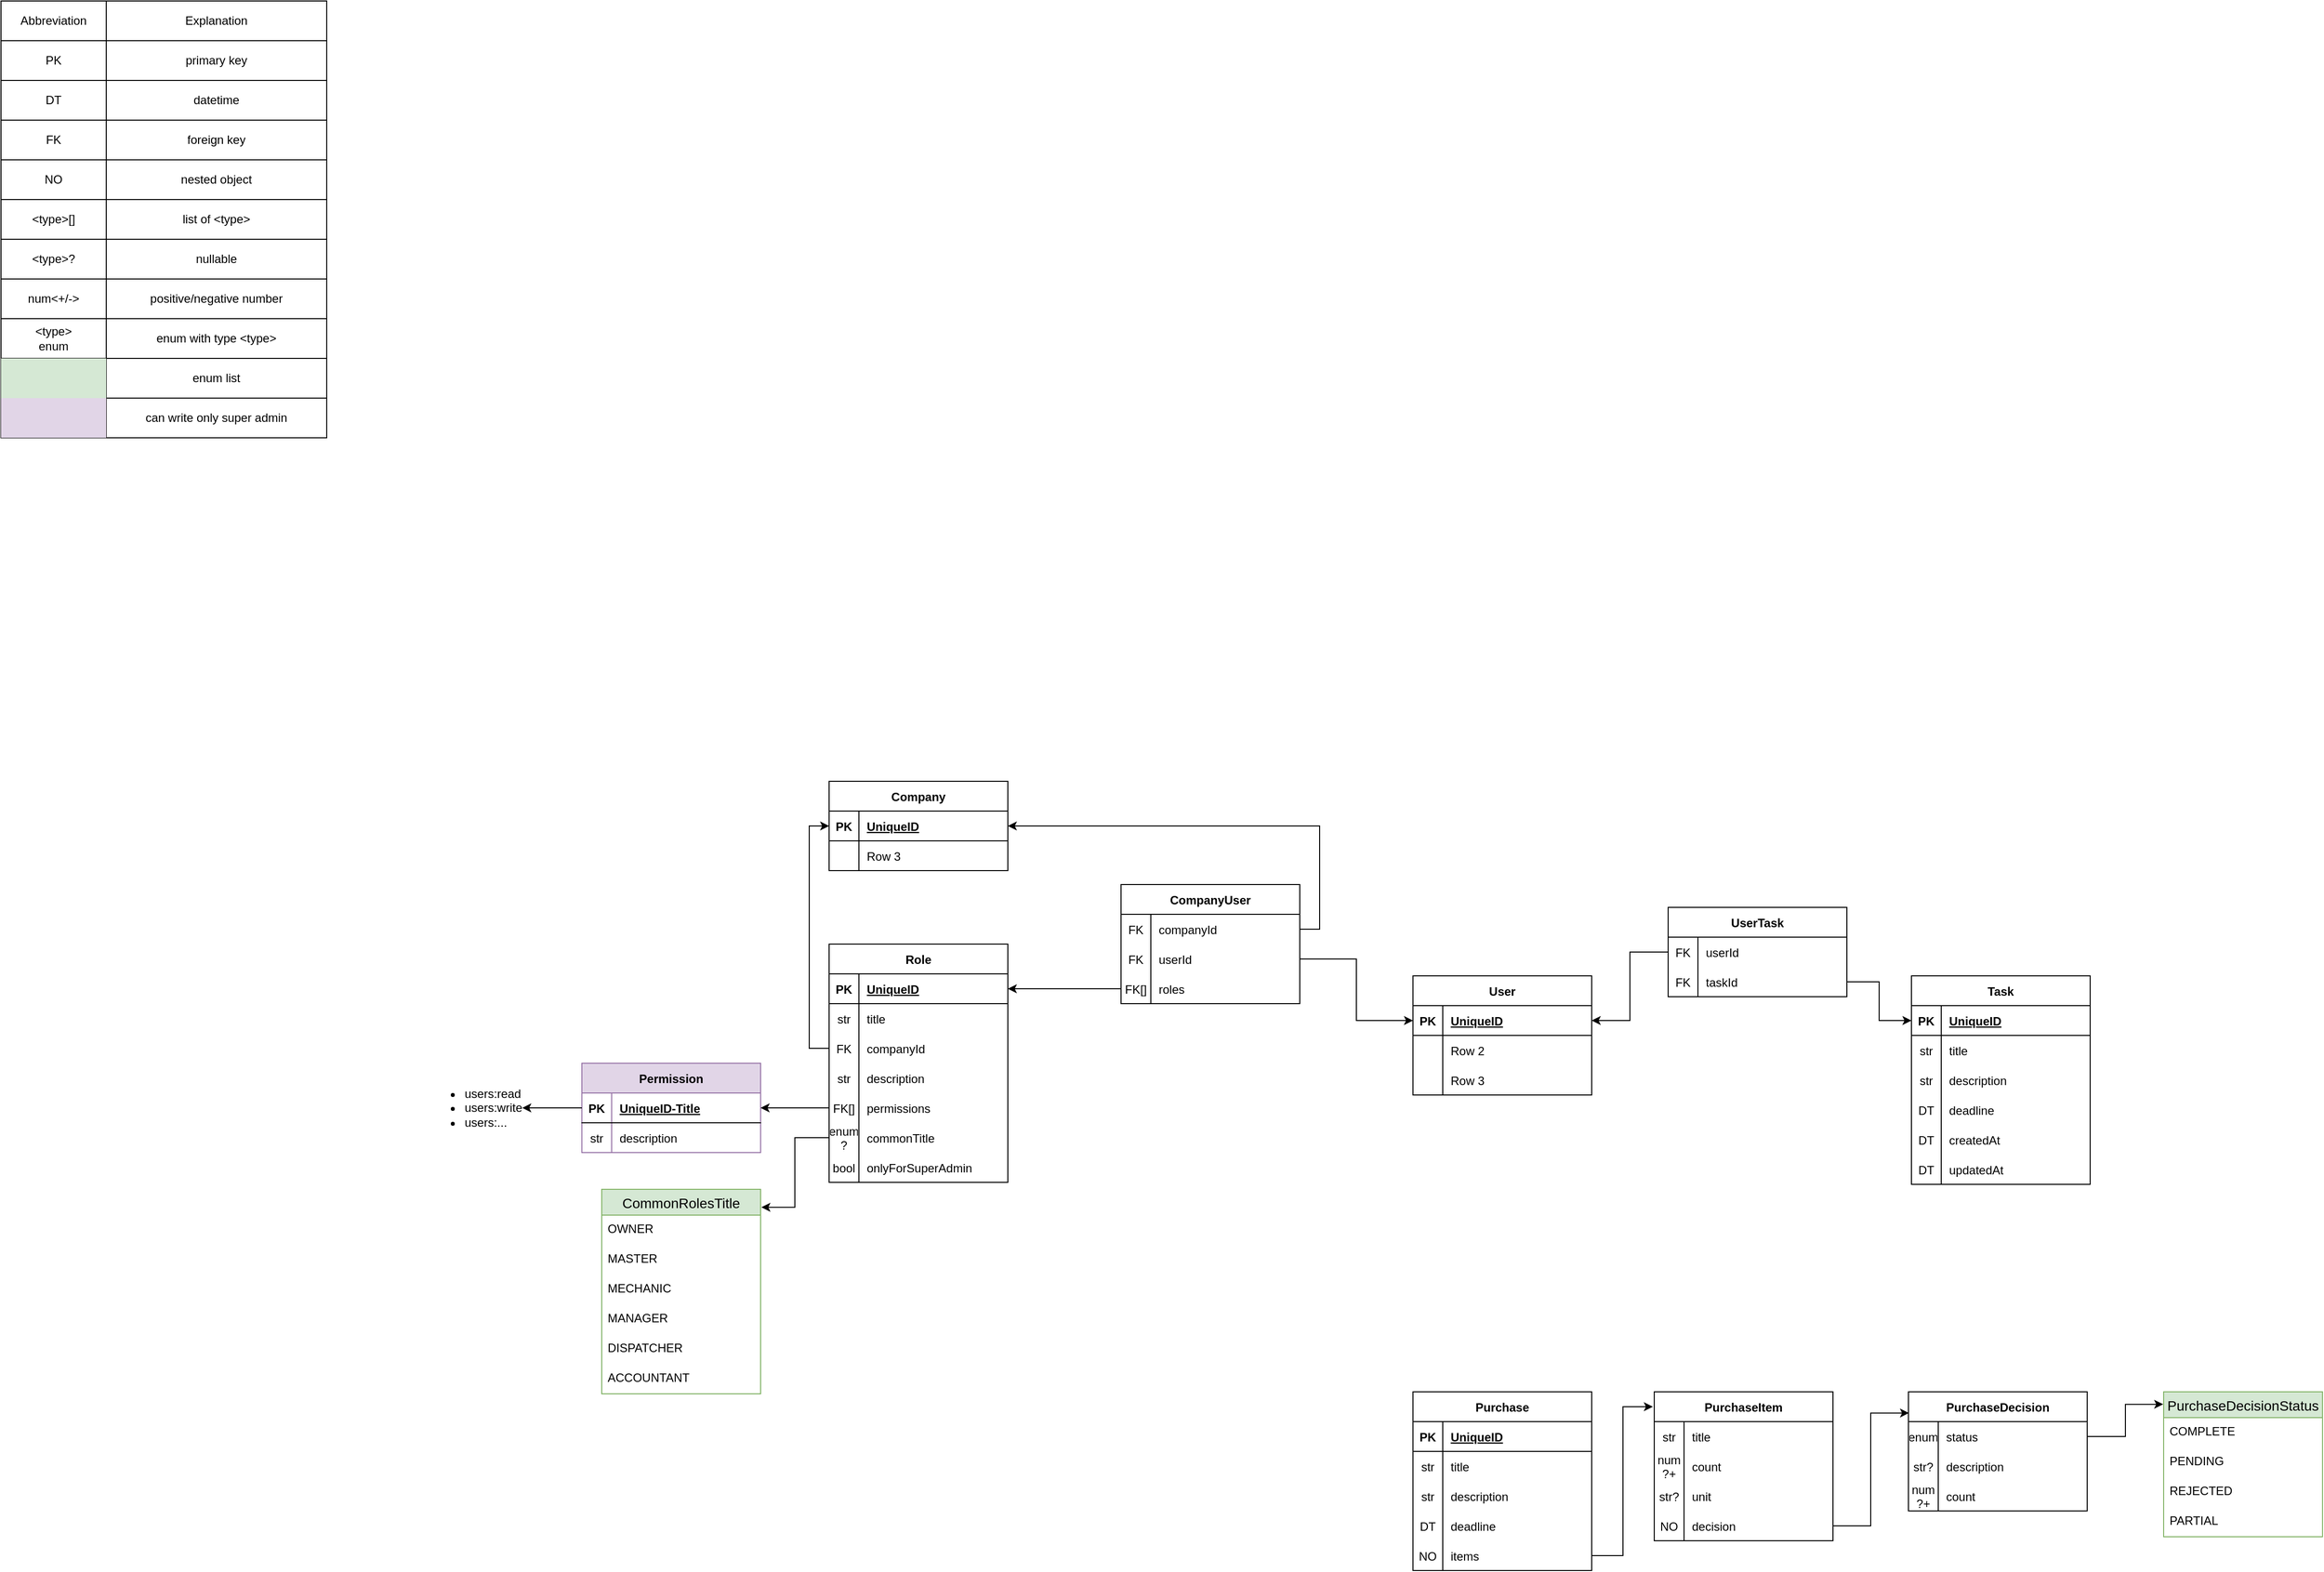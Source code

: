 <mxfile version="20.7.4" type="device"><diagram id="EqzWRhzl04W5Nxo8JZmx" name="Page-1"><mxGraphModel dx="2848" dy="1758" grid="0" gridSize="10" guides="1" tooltips="1" connect="1" arrows="1" fold="1" page="1" pageScale="1" pageWidth="827" pageHeight="1169" math="0" shadow="0"><root><mxCell id="0"/><mxCell id="1" parent="0"/><mxCell id="CEBWaWUKwCKMxq4C34Ef-1" value="Role" style="shape=table;startSize=30;container=1;collapsible=1;childLayout=tableLayout;fixedRows=1;rowLines=0;fontStyle=1;align=center;resizeLast=1;fillColor=none;" parent="1" vertex="1"><mxGeometry x="-528" y="334" width="180" height="240" as="geometry"/></mxCell><mxCell id="CEBWaWUKwCKMxq4C34Ef-2" value="" style="shape=tableRow;horizontal=0;startSize=0;swimlaneHead=0;swimlaneBody=0;fillColor=none;collapsible=0;dropTarget=0;points=[[0,0.5],[1,0.5]];portConstraint=eastwest;top=0;left=0;right=0;bottom=1;" parent="CEBWaWUKwCKMxq4C34Ef-1" vertex="1"><mxGeometry y="30" width="180" height="30" as="geometry"/></mxCell><mxCell id="CEBWaWUKwCKMxq4C34Ef-3" value="PK" style="shape=partialRectangle;connectable=0;fillColor=none;top=0;left=0;bottom=0;right=0;fontStyle=1;overflow=hidden;" parent="CEBWaWUKwCKMxq4C34Ef-2" vertex="1"><mxGeometry width="30" height="30" as="geometry"><mxRectangle width="30" height="30" as="alternateBounds"/></mxGeometry></mxCell><mxCell id="CEBWaWUKwCKMxq4C34Ef-4" value="UniqueID" style="shape=partialRectangle;connectable=0;fillColor=none;top=0;left=0;bottom=0;right=0;align=left;spacingLeft=6;fontStyle=5;overflow=hidden;" parent="CEBWaWUKwCKMxq4C34Ef-2" vertex="1"><mxGeometry x="30" width="150" height="30" as="geometry"><mxRectangle width="150" height="30" as="alternateBounds"/></mxGeometry></mxCell><mxCell id="CEBWaWUKwCKMxq4C34Ef-5" value="" style="shape=tableRow;horizontal=0;startSize=0;swimlaneHead=0;swimlaneBody=0;fillColor=none;collapsible=0;dropTarget=0;points=[[0,0.5],[1,0.5]];portConstraint=eastwest;top=0;left=0;right=0;bottom=0;" parent="CEBWaWUKwCKMxq4C34Ef-1" vertex="1"><mxGeometry y="60" width="180" height="30" as="geometry"/></mxCell><mxCell id="CEBWaWUKwCKMxq4C34Ef-6" value="str" style="shape=partialRectangle;connectable=0;fillColor=none;top=0;left=0;bottom=0;right=0;editable=1;overflow=hidden;" parent="CEBWaWUKwCKMxq4C34Ef-5" vertex="1"><mxGeometry width="30" height="30" as="geometry"><mxRectangle width="30" height="30" as="alternateBounds"/></mxGeometry></mxCell><mxCell id="CEBWaWUKwCKMxq4C34Ef-7" value="title" style="shape=partialRectangle;connectable=0;fillColor=none;top=0;left=0;bottom=0;right=0;align=left;spacingLeft=6;overflow=hidden;" parent="CEBWaWUKwCKMxq4C34Ef-5" vertex="1"><mxGeometry x="30" width="150" height="30" as="geometry"><mxRectangle width="150" height="30" as="alternateBounds"/></mxGeometry></mxCell><mxCell id="14" style="shape=tableRow;horizontal=0;startSize=0;swimlaneHead=0;swimlaneBody=0;fillColor=none;collapsible=0;dropTarget=0;points=[[0,0.5],[1,0.5]];portConstraint=eastwest;top=0;left=0;right=0;bottom=0;" parent="CEBWaWUKwCKMxq4C34Ef-1" vertex="1"><mxGeometry y="90" width="180" height="30" as="geometry"/></mxCell><mxCell id="15" value="FK" style="shape=partialRectangle;connectable=0;fillColor=none;top=0;left=0;bottom=0;right=0;editable=1;overflow=hidden;" parent="14" vertex="1"><mxGeometry width="30" height="30" as="geometry"><mxRectangle width="30" height="30" as="alternateBounds"/></mxGeometry></mxCell><mxCell id="16" value="companyId" style="shape=partialRectangle;connectable=0;fillColor=none;top=0;left=0;bottom=0;right=0;align=left;spacingLeft=6;overflow=hidden;" parent="14" vertex="1"><mxGeometry x="30" width="150" height="30" as="geometry"><mxRectangle width="150" height="30" as="alternateBounds"/></mxGeometry></mxCell><mxCell id="OAINGEWpF4Lm4pN9tbVx-42" style="shape=tableRow;horizontal=0;startSize=0;swimlaneHead=0;swimlaneBody=0;fillColor=none;collapsible=0;dropTarget=0;points=[[0,0.5],[1,0.5]];portConstraint=eastwest;top=0;left=0;right=0;bottom=0;" parent="CEBWaWUKwCKMxq4C34Ef-1" vertex="1"><mxGeometry y="120" width="180" height="30" as="geometry"/></mxCell><mxCell id="OAINGEWpF4Lm4pN9tbVx-43" value="str" style="shape=partialRectangle;connectable=0;fillColor=none;top=0;left=0;bottom=0;right=0;editable=1;overflow=hidden;" parent="OAINGEWpF4Lm4pN9tbVx-42" vertex="1"><mxGeometry width="30" height="30" as="geometry"><mxRectangle width="30" height="30" as="alternateBounds"/></mxGeometry></mxCell><mxCell id="OAINGEWpF4Lm4pN9tbVx-44" value="description" style="shape=partialRectangle;connectable=0;fillColor=none;top=0;left=0;bottom=0;right=0;align=left;spacingLeft=6;overflow=hidden;" parent="OAINGEWpF4Lm4pN9tbVx-42" vertex="1"><mxGeometry x="30" width="150" height="30" as="geometry"><mxRectangle width="150" height="30" as="alternateBounds"/></mxGeometry></mxCell><mxCell id="OAINGEWpF4Lm4pN9tbVx-45" style="shape=tableRow;horizontal=0;startSize=0;swimlaneHead=0;swimlaneBody=0;fillColor=none;collapsible=0;dropTarget=0;points=[[0,0.5],[1,0.5]];portConstraint=eastwest;top=0;left=0;right=0;bottom=0;" parent="CEBWaWUKwCKMxq4C34Ef-1" vertex="1"><mxGeometry y="150" width="180" height="30" as="geometry"/></mxCell><mxCell id="OAINGEWpF4Lm4pN9tbVx-46" value="FK[]" style="shape=partialRectangle;connectable=0;fillColor=none;top=0;left=0;bottom=0;right=0;editable=1;overflow=hidden;" parent="OAINGEWpF4Lm4pN9tbVx-45" vertex="1"><mxGeometry width="30" height="30" as="geometry"><mxRectangle width="30" height="30" as="alternateBounds"/></mxGeometry></mxCell><mxCell id="OAINGEWpF4Lm4pN9tbVx-47" value="permissions" style="shape=partialRectangle;connectable=0;fillColor=none;top=0;left=0;bottom=0;right=0;align=left;spacingLeft=6;overflow=hidden;" parent="OAINGEWpF4Lm4pN9tbVx-45" vertex="1"><mxGeometry x="30" width="150" height="30" as="geometry"><mxRectangle width="150" height="30" as="alternateBounds"/></mxGeometry></mxCell><mxCell id="25" style="shape=tableRow;horizontal=0;startSize=0;swimlaneHead=0;swimlaneBody=0;fillColor=none;collapsible=0;dropTarget=0;points=[[0,0.5],[1,0.5]];portConstraint=eastwest;top=0;left=0;right=0;bottom=0;" parent="CEBWaWUKwCKMxq4C34Ef-1" vertex="1"><mxGeometry y="180" width="180" height="30" as="geometry"/></mxCell><mxCell id="26" value="enum&#10;?" style="shape=partialRectangle;connectable=0;fillColor=none;top=0;left=0;bottom=0;right=0;editable=1;overflow=hidden;" parent="25" vertex="1"><mxGeometry width="30" height="30" as="geometry"><mxRectangle width="30" height="30" as="alternateBounds"/></mxGeometry></mxCell><mxCell id="27" value="commonTitle" style="shape=partialRectangle;connectable=0;fillColor=none;top=0;left=0;bottom=0;right=0;align=left;spacingLeft=6;overflow=hidden;" parent="25" vertex="1"><mxGeometry x="30" width="150" height="30" as="geometry"><mxRectangle width="150" height="30" as="alternateBounds"/></mxGeometry></mxCell><mxCell id="28" style="shape=tableRow;horizontal=0;startSize=0;swimlaneHead=0;swimlaneBody=0;fillColor=none;collapsible=0;dropTarget=0;points=[[0,0.5],[1,0.5]];portConstraint=eastwest;top=0;left=0;right=0;bottom=0;" parent="CEBWaWUKwCKMxq4C34Ef-1" vertex="1"><mxGeometry y="210" width="180" height="30" as="geometry"/></mxCell><mxCell id="29" value="bool" style="shape=partialRectangle;connectable=0;fillColor=none;top=0;left=0;bottom=0;right=0;editable=1;overflow=hidden;" parent="28" vertex="1"><mxGeometry width="30" height="30" as="geometry"><mxRectangle width="30" height="30" as="alternateBounds"/></mxGeometry></mxCell><mxCell id="30" value="onlyForSuperAdmin" style="shape=partialRectangle;connectable=0;fillColor=none;top=0;left=0;bottom=0;right=0;align=left;spacingLeft=6;overflow=hidden;" parent="28" vertex="1"><mxGeometry x="30" width="150" height="30" as="geometry"><mxRectangle width="150" height="30" as="alternateBounds"/></mxGeometry></mxCell><mxCell id="CEBWaWUKwCKMxq4C34Ef-14" value="Task" style="shape=table;startSize=30;container=1;collapsible=1;childLayout=tableLayout;fixedRows=1;rowLines=0;fontStyle=1;align=center;resizeLast=1;fillColor=default;" parent="1" vertex="1"><mxGeometry x="562" y="366" width="180" height="210" as="geometry"><mxRectangle x="320" y="28" width="68" height="30" as="alternateBounds"/></mxGeometry></mxCell><mxCell id="CEBWaWUKwCKMxq4C34Ef-15" value="" style="shape=tableRow;horizontal=0;startSize=0;swimlaneHead=0;swimlaneBody=0;fillColor=none;collapsible=0;dropTarget=0;points=[[0,0.5],[1,0.5]];portConstraint=eastwest;top=0;left=0;right=0;bottom=1;" parent="CEBWaWUKwCKMxq4C34Ef-14" vertex="1"><mxGeometry y="30" width="180" height="30" as="geometry"/></mxCell><mxCell id="CEBWaWUKwCKMxq4C34Ef-16" value="PK" style="shape=partialRectangle;connectable=0;fillColor=none;top=0;left=0;bottom=0;right=0;fontStyle=1;overflow=hidden;" parent="CEBWaWUKwCKMxq4C34Ef-15" vertex="1"><mxGeometry width="30" height="30" as="geometry"><mxRectangle width="30" height="30" as="alternateBounds"/></mxGeometry></mxCell><mxCell id="CEBWaWUKwCKMxq4C34Ef-17" value="UniqueID" style="shape=partialRectangle;connectable=0;fillColor=none;top=0;left=0;bottom=0;right=0;align=left;spacingLeft=6;fontStyle=5;overflow=hidden;" parent="CEBWaWUKwCKMxq4C34Ef-15" vertex="1"><mxGeometry x="30" width="150" height="30" as="geometry"><mxRectangle width="150" height="30" as="alternateBounds"/></mxGeometry></mxCell><mxCell id="CEBWaWUKwCKMxq4C34Ef-18" value="" style="shape=tableRow;horizontal=0;startSize=0;swimlaneHead=0;swimlaneBody=0;fillColor=none;collapsible=0;dropTarget=0;points=[[0,0.5],[1,0.5]];portConstraint=eastwest;top=0;left=0;right=0;bottom=0;" parent="CEBWaWUKwCKMxq4C34Ef-14" vertex="1"><mxGeometry y="60" width="180" height="30" as="geometry"/></mxCell><mxCell id="CEBWaWUKwCKMxq4C34Ef-19" value="str" style="shape=partialRectangle;connectable=0;fillColor=none;top=0;left=0;bottom=0;right=0;editable=1;overflow=hidden;" parent="CEBWaWUKwCKMxq4C34Ef-18" vertex="1"><mxGeometry width="30" height="30" as="geometry"><mxRectangle width="30" height="30" as="alternateBounds"/></mxGeometry></mxCell><mxCell id="CEBWaWUKwCKMxq4C34Ef-20" value="title" style="shape=partialRectangle;connectable=0;fillColor=none;top=0;left=0;bottom=0;right=0;align=left;spacingLeft=6;overflow=hidden;" parent="CEBWaWUKwCKMxq4C34Ef-18" vertex="1"><mxGeometry x="30" width="150" height="30" as="geometry"><mxRectangle width="150" height="30" as="alternateBounds"/></mxGeometry></mxCell><mxCell id="CEBWaWUKwCKMxq4C34Ef-21" value="" style="shape=tableRow;horizontal=0;startSize=0;swimlaneHead=0;swimlaneBody=0;fillColor=none;collapsible=0;dropTarget=0;points=[[0,0.5],[1,0.5]];portConstraint=eastwest;top=0;left=0;right=0;bottom=0;" parent="CEBWaWUKwCKMxq4C34Ef-14" vertex="1"><mxGeometry y="90" width="180" height="30" as="geometry"/></mxCell><mxCell id="CEBWaWUKwCKMxq4C34Ef-22" value="str" style="shape=partialRectangle;connectable=0;fillColor=none;top=0;left=0;bottom=0;right=0;editable=1;overflow=hidden;" parent="CEBWaWUKwCKMxq4C34Ef-21" vertex="1"><mxGeometry width="30" height="30" as="geometry"><mxRectangle width="30" height="30" as="alternateBounds"/></mxGeometry></mxCell><mxCell id="CEBWaWUKwCKMxq4C34Ef-23" value="description" style="shape=partialRectangle;connectable=0;fillColor=none;top=0;left=0;bottom=0;right=0;align=left;spacingLeft=6;overflow=hidden;" parent="CEBWaWUKwCKMxq4C34Ef-21" vertex="1"><mxGeometry x="30" width="150" height="30" as="geometry"><mxRectangle width="150" height="30" as="alternateBounds"/></mxGeometry></mxCell><mxCell id="CEBWaWUKwCKMxq4C34Ef-41" style="shape=tableRow;horizontal=0;startSize=0;swimlaneHead=0;swimlaneBody=0;fillColor=none;collapsible=0;dropTarget=0;points=[[0,0.5],[1,0.5]];portConstraint=eastwest;top=0;left=0;right=0;bottom=0;" parent="CEBWaWUKwCKMxq4C34Ef-14" vertex="1"><mxGeometry y="120" width="180" height="30" as="geometry"/></mxCell><mxCell id="CEBWaWUKwCKMxq4C34Ef-42" value="DT" style="shape=partialRectangle;connectable=0;fillColor=none;top=0;left=0;bottom=0;right=0;editable=1;overflow=hidden;" parent="CEBWaWUKwCKMxq4C34Ef-41" vertex="1"><mxGeometry width="30" height="30" as="geometry"><mxRectangle width="30" height="30" as="alternateBounds"/></mxGeometry></mxCell><mxCell id="CEBWaWUKwCKMxq4C34Ef-43" value="deadline" style="shape=partialRectangle;connectable=0;fillColor=none;top=0;left=0;bottom=0;right=0;align=left;spacingLeft=6;overflow=hidden;" parent="CEBWaWUKwCKMxq4C34Ef-41" vertex="1"><mxGeometry x="30" width="150" height="30" as="geometry"><mxRectangle width="150" height="30" as="alternateBounds"/></mxGeometry></mxCell><mxCell id="CEBWaWUKwCKMxq4C34Ef-24" value="" style="shape=tableRow;horizontal=0;startSize=0;swimlaneHead=0;swimlaneBody=0;fillColor=none;collapsible=0;dropTarget=0;points=[[0,0.5],[1,0.5]];portConstraint=eastwest;top=0;left=0;right=0;bottom=0;" parent="CEBWaWUKwCKMxq4C34Ef-14" vertex="1"><mxGeometry y="150" width="180" height="30" as="geometry"/></mxCell><mxCell id="CEBWaWUKwCKMxq4C34Ef-25" value="DT" style="shape=partialRectangle;connectable=0;fillColor=none;top=0;left=0;bottom=0;right=0;editable=1;overflow=hidden;" parent="CEBWaWUKwCKMxq4C34Ef-24" vertex="1"><mxGeometry width="30" height="30" as="geometry"><mxRectangle width="30" height="30" as="alternateBounds"/></mxGeometry></mxCell><mxCell id="CEBWaWUKwCKMxq4C34Ef-26" value="createdAt" style="shape=partialRectangle;connectable=0;fillColor=none;top=0;left=0;bottom=0;right=0;align=left;spacingLeft=6;overflow=hidden;" parent="CEBWaWUKwCKMxq4C34Ef-24" vertex="1"><mxGeometry x="30" width="150" height="30" as="geometry"><mxRectangle width="150" height="30" as="alternateBounds"/></mxGeometry></mxCell><mxCell id="CEBWaWUKwCKMxq4C34Ef-44" style="shape=tableRow;horizontal=0;startSize=0;swimlaneHead=0;swimlaneBody=0;fillColor=none;collapsible=0;dropTarget=0;points=[[0,0.5],[1,0.5]];portConstraint=eastwest;top=0;left=0;right=0;bottom=0;" parent="CEBWaWUKwCKMxq4C34Ef-14" vertex="1"><mxGeometry y="180" width="180" height="30" as="geometry"/></mxCell><mxCell id="CEBWaWUKwCKMxq4C34Ef-45" value="DT" style="shape=partialRectangle;connectable=0;fillColor=none;top=0;left=0;bottom=0;right=0;editable=1;overflow=hidden;" parent="CEBWaWUKwCKMxq4C34Ef-44" vertex="1"><mxGeometry width="30" height="30" as="geometry"><mxRectangle width="30" height="30" as="alternateBounds"/></mxGeometry></mxCell><mxCell id="CEBWaWUKwCKMxq4C34Ef-46" value="updatedAt" style="shape=partialRectangle;connectable=0;fillColor=none;top=0;left=0;bottom=0;right=0;align=left;spacingLeft=6;overflow=hidden;" parent="CEBWaWUKwCKMxq4C34Ef-44" vertex="1"><mxGeometry x="30" width="150" height="30" as="geometry"><mxRectangle width="150" height="30" as="alternateBounds"/></mxGeometry></mxCell><mxCell id="CEBWaWUKwCKMxq4C34Ef-50" value="User" style="shape=table;startSize=30;container=1;collapsible=1;childLayout=tableLayout;fixedRows=1;rowLines=0;fontStyle=1;align=center;resizeLast=1;fillColor=default;" parent="1" vertex="1"><mxGeometry x="60" y="366" width="180" height="120" as="geometry"/></mxCell><mxCell id="CEBWaWUKwCKMxq4C34Ef-51" value="" style="shape=tableRow;horizontal=0;startSize=0;swimlaneHead=0;swimlaneBody=0;fillColor=none;collapsible=0;dropTarget=0;points=[[0,0.5],[1,0.5]];portConstraint=eastwest;top=0;left=0;right=0;bottom=1;" parent="CEBWaWUKwCKMxq4C34Ef-50" vertex="1"><mxGeometry y="30" width="180" height="30" as="geometry"/></mxCell><mxCell id="CEBWaWUKwCKMxq4C34Ef-52" value="PK" style="shape=partialRectangle;connectable=0;fillColor=none;top=0;left=0;bottom=0;right=0;fontStyle=1;overflow=hidden;" parent="CEBWaWUKwCKMxq4C34Ef-51" vertex="1"><mxGeometry width="30" height="30" as="geometry"><mxRectangle width="30" height="30" as="alternateBounds"/></mxGeometry></mxCell><mxCell id="CEBWaWUKwCKMxq4C34Ef-53" value="UniqueID" style="shape=partialRectangle;connectable=0;fillColor=none;top=0;left=0;bottom=0;right=0;align=left;spacingLeft=6;fontStyle=5;overflow=hidden;" parent="CEBWaWUKwCKMxq4C34Ef-51" vertex="1"><mxGeometry x="30" width="150" height="30" as="geometry"><mxRectangle width="150" height="30" as="alternateBounds"/></mxGeometry></mxCell><mxCell id="CEBWaWUKwCKMxq4C34Ef-57" value="" style="shape=tableRow;horizontal=0;startSize=0;swimlaneHead=0;swimlaneBody=0;fillColor=none;collapsible=0;dropTarget=0;points=[[0,0.5],[1,0.5]];portConstraint=eastwest;top=0;left=0;right=0;bottom=0;" parent="CEBWaWUKwCKMxq4C34Ef-50" vertex="1"><mxGeometry y="60" width="180" height="30" as="geometry"/></mxCell><mxCell id="CEBWaWUKwCKMxq4C34Ef-58" value="" style="shape=partialRectangle;connectable=0;fillColor=none;top=0;left=0;bottom=0;right=0;editable=1;overflow=hidden;" parent="CEBWaWUKwCKMxq4C34Ef-57" vertex="1"><mxGeometry width="30" height="30" as="geometry"><mxRectangle width="30" height="30" as="alternateBounds"/></mxGeometry></mxCell><mxCell id="CEBWaWUKwCKMxq4C34Ef-59" value="Row 2" style="shape=partialRectangle;connectable=0;fillColor=none;top=0;left=0;bottom=0;right=0;align=left;spacingLeft=6;overflow=hidden;" parent="CEBWaWUKwCKMxq4C34Ef-57" vertex="1"><mxGeometry x="30" width="150" height="30" as="geometry"><mxRectangle width="150" height="30" as="alternateBounds"/></mxGeometry></mxCell><mxCell id="CEBWaWUKwCKMxq4C34Ef-60" value="" style="shape=tableRow;horizontal=0;startSize=0;swimlaneHead=0;swimlaneBody=0;fillColor=none;collapsible=0;dropTarget=0;points=[[0,0.5],[1,0.5]];portConstraint=eastwest;top=0;left=0;right=0;bottom=0;" parent="CEBWaWUKwCKMxq4C34Ef-50" vertex="1"><mxGeometry y="90" width="180" height="30" as="geometry"/></mxCell><mxCell id="CEBWaWUKwCKMxq4C34Ef-61" value="" style="shape=partialRectangle;connectable=0;fillColor=none;top=0;left=0;bottom=0;right=0;editable=1;overflow=hidden;" parent="CEBWaWUKwCKMxq4C34Ef-60" vertex="1"><mxGeometry width="30" height="30" as="geometry"><mxRectangle width="30" height="30" as="alternateBounds"/></mxGeometry></mxCell><mxCell id="CEBWaWUKwCKMxq4C34Ef-62" value="Row 3" style="shape=partialRectangle;connectable=0;fillColor=none;top=0;left=0;bottom=0;right=0;align=left;spacingLeft=6;overflow=hidden;" parent="CEBWaWUKwCKMxq4C34Ef-60" vertex="1"><mxGeometry x="30" width="150" height="30" as="geometry"><mxRectangle width="150" height="30" as="alternateBounds"/></mxGeometry></mxCell><mxCell id="CEBWaWUKwCKMxq4C34Ef-65" value="Purchase" style="shape=table;startSize=30;container=1;collapsible=1;childLayout=tableLayout;fixedRows=1;rowLines=0;fontStyle=1;align=center;resizeLast=1;fillColor=default;" parent="1" vertex="1"><mxGeometry x="60" y="785" width="180" height="180" as="geometry"/></mxCell><mxCell id="CEBWaWUKwCKMxq4C34Ef-66" value="" style="shape=tableRow;horizontal=0;startSize=0;swimlaneHead=0;swimlaneBody=0;fillColor=none;collapsible=0;dropTarget=0;points=[[0,0.5],[1,0.5]];portConstraint=eastwest;top=0;left=0;right=0;bottom=1;" parent="CEBWaWUKwCKMxq4C34Ef-65" vertex="1"><mxGeometry y="30" width="180" height="30" as="geometry"/></mxCell><mxCell id="CEBWaWUKwCKMxq4C34Ef-67" value="PK" style="shape=partialRectangle;connectable=0;fillColor=none;top=0;left=0;bottom=0;right=0;fontStyle=1;overflow=hidden;" parent="CEBWaWUKwCKMxq4C34Ef-66" vertex="1"><mxGeometry width="30" height="30" as="geometry"><mxRectangle width="30" height="30" as="alternateBounds"/></mxGeometry></mxCell><mxCell id="CEBWaWUKwCKMxq4C34Ef-68" value="UniqueID" style="shape=partialRectangle;connectable=0;fillColor=none;top=0;left=0;bottom=0;right=0;align=left;spacingLeft=6;fontStyle=5;overflow=hidden;" parent="CEBWaWUKwCKMxq4C34Ef-66" vertex="1"><mxGeometry x="30" width="150" height="30" as="geometry"><mxRectangle width="150" height="30" as="alternateBounds"/></mxGeometry></mxCell><mxCell id="CEBWaWUKwCKMxq4C34Ef-69" value="" style="shape=tableRow;horizontal=0;startSize=0;swimlaneHead=0;swimlaneBody=0;fillColor=none;collapsible=0;dropTarget=0;points=[[0,0.5],[1,0.5]];portConstraint=eastwest;top=0;left=0;right=0;bottom=0;" parent="CEBWaWUKwCKMxq4C34Ef-65" vertex="1"><mxGeometry y="60" width="180" height="30" as="geometry"/></mxCell><mxCell id="CEBWaWUKwCKMxq4C34Ef-70" value="str" style="shape=partialRectangle;connectable=0;fillColor=none;top=0;left=0;bottom=0;right=0;editable=1;overflow=hidden;" parent="CEBWaWUKwCKMxq4C34Ef-69" vertex="1"><mxGeometry width="30" height="30" as="geometry"><mxRectangle width="30" height="30" as="alternateBounds"/></mxGeometry></mxCell><mxCell id="CEBWaWUKwCKMxq4C34Ef-71" value="title" style="shape=partialRectangle;connectable=0;fillColor=none;top=0;left=0;bottom=0;right=0;align=left;spacingLeft=6;overflow=hidden;" parent="CEBWaWUKwCKMxq4C34Ef-69" vertex="1"><mxGeometry x="30" width="150" height="30" as="geometry"><mxRectangle width="150" height="30" as="alternateBounds"/></mxGeometry></mxCell><mxCell id="CEBWaWUKwCKMxq4C34Ef-72" value="" style="shape=tableRow;horizontal=0;startSize=0;swimlaneHead=0;swimlaneBody=0;fillColor=none;collapsible=0;dropTarget=0;points=[[0,0.5],[1,0.5]];portConstraint=eastwest;top=0;left=0;right=0;bottom=0;" parent="CEBWaWUKwCKMxq4C34Ef-65" vertex="1"><mxGeometry y="90" width="180" height="30" as="geometry"/></mxCell><mxCell id="CEBWaWUKwCKMxq4C34Ef-73" value="str" style="shape=partialRectangle;connectable=0;fillColor=none;top=0;left=0;bottom=0;right=0;editable=1;overflow=hidden;" parent="CEBWaWUKwCKMxq4C34Ef-72" vertex="1"><mxGeometry width="30" height="30" as="geometry"><mxRectangle width="30" height="30" as="alternateBounds"/></mxGeometry></mxCell><mxCell id="CEBWaWUKwCKMxq4C34Ef-74" value="description" style="shape=partialRectangle;connectable=0;fillColor=none;top=0;left=0;bottom=0;right=0;align=left;spacingLeft=6;overflow=hidden;" parent="CEBWaWUKwCKMxq4C34Ef-72" vertex="1"><mxGeometry x="30" width="150" height="30" as="geometry"><mxRectangle width="150" height="30" as="alternateBounds"/></mxGeometry></mxCell><mxCell id="CEBWaWUKwCKMxq4C34Ef-122" style="shape=tableRow;horizontal=0;startSize=0;swimlaneHead=0;swimlaneBody=0;fillColor=none;collapsible=0;dropTarget=0;points=[[0,0.5],[1,0.5]];portConstraint=eastwest;top=0;left=0;right=0;bottom=0;" parent="CEBWaWUKwCKMxq4C34Ef-65" vertex="1"><mxGeometry y="120" width="180" height="30" as="geometry"/></mxCell><mxCell id="CEBWaWUKwCKMxq4C34Ef-123" value="DT" style="shape=partialRectangle;connectable=0;fillColor=none;top=0;left=0;bottom=0;right=0;editable=1;overflow=hidden;" parent="CEBWaWUKwCKMxq4C34Ef-122" vertex="1"><mxGeometry width="30" height="30" as="geometry"><mxRectangle width="30" height="30" as="alternateBounds"/></mxGeometry></mxCell><mxCell id="CEBWaWUKwCKMxq4C34Ef-124" value="deadline" style="shape=partialRectangle;connectable=0;fillColor=none;top=0;left=0;bottom=0;right=0;align=left;spacingLeft=6;overflow=hidden;" parent="CEBWaWUKwCKMxq4C34Ef-122" vertex="1"><mxGeometry x="30" width="150" height="30" as="geometry"><mxRectangle width="150" height="30" as="alternateBounds"/></mxGeometry></mxCell><mxCell id="CEBWaWUKwCKMxq4C34Ef-75" value="" style="shape=tableRow;horizontal=0;startSize=0;swimlaneHead=0;swimlaneBody=0;fillColor=none;collapsible=0;dropTarget=0;points=[[0,0.5],[1,0.5]];portConstraint=eastwest;top=0;left=0;right=0;bottom=0;" parent="CEBWaWUKwCKMxq4C34Ef-65" vertex="1"><mxGeometry y="150" width="180" height="30" as="geometry"/></mxCell><mxCell id="CEBWaWUKwCKMxq4C34Ef-76" value="NO" style="shape=partialRectangle;connectable=0;fillColor=none;top=0;left=0;bottom=0;right=0;editable=1;overflow=hidden;" parent="CEBWaWUKwCKMxq4C34Ef-75" vertex="1"><mxGeometry width="30" height="30" as="geometry"><mxRectangle width="30" height="30" as="alternateBounds"/></mxGeometry></mxCell><mxCell id="CEBWaWUKwCKMxq4C34Ef-77" value="items" style="shape=partialRectangle;connectable=0;fillColor=none;top=0;left=0;bottom=0;right=0;align=left;spacingLeft=6;overflow=hidden;" parent="CEBWaWUKwCKMxq4C34Ef-75" vertex="1"><mxGeometry x="30" width="150" height="30" as="geometry"><mxRectangle width="150" height="30" as="alternateBounds"/></mxGeometry></mxCell><mxCell id="CEBWaWUKwCKMxq4C34Ef-78" value="PurchaseItem" style="shape=table;startSize=30;container=1;collapsible=1;childLayout=tableLayout;fixedRows=1;rowLines=0;fontStyle=1;align=center;resizeLast=1;fillColor=default;" parent="1" vertex="1"><mxGeometry x="303" y="785" width="180" height="150" as="geometry"/></mxCell><mxCell id="CEBWaWUKwCKMxq4C34Ef-82" value="" style="shape=tableRow;horizontal=0;startSize=0;swimlaneHead=0;swimlaneBody=0;fillColor=none;collapsible=0;dropTarget=0;points=[[0,0.5],[1,0.5]];portConstraint=eastwest;top=0;left=0;right=0;bottom=0;" parent="CEBWaWUKwCKMxq4C34Ef-78" vertex="1"><mxGeometry y="30" width="180" height="30" as="geometry"/></mxCell><mxCell id="CEBWaWUKwCKMxq4C34Ef-83" value="str" style="shape=partialRectangle;connectable=0;fillColor=none;top=0;left=0;bottom=0;right=0;editable=1;overflow=hidden;" parent="CEBWaWUKwCKMxq4C34Ef-82" vertex="1"><mxGeometry width="30" height="30" as="geometry"><mxRectangle width="30" height="30" as="alternateBounds"/></mxGeometry></mxCell><mxCell id="CEBWaWUKwCKMxq4C34Ef-84" value="title" style="shape=partialRectangle;connectable=0;fillColor=none;top=0;left=0;bottom=0;right=0;align=left;spacingLeft=6;overflow=hidden;" parent="CEBWaWUKwCKMxq4C34Ef-82" vertex="1"><mxGeometry x="30" width="150" height="30" as="geometry"><mxRectangle width="150" height="30" as="alternateBounds"/></mxGeometry></mxCell><mxCell id="CEBWaWUKwCKMxq4C34Ef-85" value="" style="shape=tableRow;horizontal=0;startSize=0;swimlaneHead=0;swimlaneBody=0;fillColor=none;collapsible=0;dropTarget=0;points=[[0,0.5],[1,0.5]];portConstraint=eastwest;top=0;left=0;right=0;bottom=0;" parent="CEBWaWUKwCKMxq4C34Ef-78" vertex="1"><mxGeometry y="60" width="180" height="30" as="geometry"/></mxCell><mxCell id="CEBWaWUKwCKMxq4C34Ef-86" value="num&#10;?+" style="shape=partialRectangle;connectable=0;fillColor=none;top=0;left=0;bottom=0;right=0;editable=1;overflow=hidden;" parent="CEBWaWUKwCKMxq4C34Ef-85" vertex="1"><mxGeometry width="30" height="30" as="geometry"><mxRectangle width="30" height="30" as="alternateBounds"/></mxGeometry></mxCell><mxCell id="CEBWaWUKwCKMxq4C34Ef-87" value="count" style="shape=partialRectangle;connectable=0;fillColor=none;top=0;left=0;bottom=0;right=0;align=left;spacingLeft=6;overflow=hidden;" parent="CEBWaWUKwCKMxq4C34Ef-85" vertex="1"><mxGeometry x="30" width="150" height="30" as="geometry"><mxRectangle width="150" height="30" as="alternateBounds"/></mxGeometry></mxCell><mxCell id="CEBWaWUKwCKMxq4C34Ef-157" style="shape=tableRow;horizontal=0;startSize=0;swimlaneHead=0;swimlaneBody=0;fillColor=none;collapsible=0;dropTarget=0;points=[[0,0.5],[1,0.5]];portConstraint=eastwest;top=0;left=0;right=0;bottom=0;" parent="CEBWaWUKwCKMxq4C34Ef-78" vertex="1"><mxGeometry y="90" width="180" height="30" as="geometry"/></mxCell><mxCell id="CEBWaWUKwCKMxq4C34Ef-158" value="str?" style="shape=partialRectangle;connectable=0;fillColor=none;top=0;left=0;bottom=0;right=0;editable=1;overflow=hidden;" parent="CEBWaWUKwCKMxq4C34Ef-157" vertex="1"><mxGeometry width="30" height="30" as="geometry"><mxRectangle width="30" height="30" as="alternateBounds"/></mxGeometry></mxCell><mxCell id="CEBWaWUKwCKMxq4C34Ef-159" value="unit" style="shape=partialRectangle;connectable=0;fillColor=none;top=0;left=0;bottom=0;right=0;align=left;spacingLeft=6;overflow=hidden;" parent="CEBWaWUKwCKMxq4C34Ef-157" vertex="1"><mxGeometry x="30" width="150" height="30" as="geometry"><mxRectangle width="150" height="30" as="alternateBounds"/></mxGeometry></mxCell><mxCell id="CEBWaWUKwCKMxq4C34Ef-92" style="shape=tableRow;horizontal=0;startSize=0;swimlaneHead=0;swimlaneBody=0;fillColor=none;collapsible=0;dropTarget=0;points=[[0,0.5],[1,0.5]];portConstraint=eastwest;top=0;left=0;right=0;bottom=0;" parent="CEBWaWUKwCKMxq4C34Ef-78" vertex="1"><mxGeometry y="120" width="180" height="30" as="geometry"/></mxCell><mxCell id="CEBWaWUKwCKMxq4C34Ef-93" value="NO" style="shape=partialRectangle;connectable=0;fillColor=none;top=0;left=0;bottom=0;right=0;editable=1;overflow=hidden;" parent="CEBWaWUKwCKMxq4C34Ef-92" vertex="1"><mxGeometry width="30" height="30" as="geometry"><mxRectangle width="30" height="30" as="alternateBounds"/></mxGeometry></mxCell><mxCell id="CEBWaWUKwCKMxq4C34Ef-94" value="decision" style="shape=partialRectangle;connectable=0;fillColor=none;top=0;left=0;bottom=0;right=0;align=left;spacingLeft=6;overflow=hidden;" parent="CEBWaWUKwCKMxq4C34Ef-92" vertex="1"><mxGeometry x="30" width="150" height="30" as="geometry"><mxRectangle width="150" height="30" as="alternateBounds"/></mxGeometry></mxCell><mxCell id="CEBWaWUKwCKMxq4C34Ef-96" style="edgeStyle=orthogonalEdgeStyle;rounded=0;orthogonalLoop=1;jettySize=auto;html=1;exitX=1;exitY=0.5;exitDx=0;exitDy=0;entryX=-0.008;entryY=0.1;entryDx=0;entryDy=0;entryPerimeter=0;" parent="1" source="CEBWaWUKwCKMxq4C34Ef-75" target="CEBWaWUKwCKMxq4C34Ef-78" edge="1"><mxGeometry relative="1" as="geometry"/></mxCell><mxCell id="CEBWaWUKwCKMxq4C34Ef-97" value="" style="shape=table;html=1;whiteSpace=wrap;startSize=0;container=1;collapsible=0;childLayout=tableLayout;fillColor=default;" parent="1" vertex="1"><mxGeometry x="-1362" y="-616" width="328.031" height="440" as="geometry"/></mxCell><mxCell id="CEBWaWUKwCKMxq4C34Ef-98" value="" style="shape=tableRow;horizontal=0;startSize=0;swimlaneHead=0;swimlaneBody=0;top=0;left=0;bottom=0;right=0;collapsible=0;dropTarget=0;fillColor=none;points=[[0,0.5],[1,0.5]];portConstraint=eastwest;" parent="CEBWaWUKwCKMxq4C34Ef-97" vertex="1"><mxGeometry width="328.031" height="40" as="geometry"/></mxCell><mxCell id="CEBWaWUKwCKMxq4C34Ef-99" value="Abbreviation" style="shape=partialRectangle;html=1;whiteSpace=wrap;connectable=0;fillColor=none;top=0;left=0;bottom=0;right=0;overflow=hidden;" parent="CEBWaWUKwCKMxq4C34Ef-98" vertex="1"><mxGeometry width="106" height="40" as="geometry"><mxRectangle width="106" height="40" as="alternateBounds"/></mxGeometry></mxCell><mxCell id="CEBWaWUKwCKMxq4C34Ef-100" value="Explanation" style="shape=partialRectangle;html=1;whiteSpace=wrap;connectable=0;fillColor=none;top=0;left=0;bottom=0;right=0;overflow=hidden;" parent="CEBWaWUKwCKMxq4C34Ef-98" vertex="1"><mxGeometry x="106" width="222" height="40" as="geometry"><mxRectangle width="222" height="40" as="alternateBounds"/></mxGeometry></mxCell><mxCell id="CEBWaWUKwCKMxq4C34Ef-102" value="" style="shape=tableRow;horizontal=0;startSize=0;swimlaneHead=0;swimlaneBody=0;top=0;left=0;bottom=0;right=0;collapsible=0;dropTarget=0;fillColor=none;points=[[0,0.5],[1,0.5]];portConstraint=eastwest;" parent="CEBWaWUKwCKMxq4C34Ef-97" vertex="1"><mxGeometry y="40" width="328.031" height="40" as="geometry"/></mxCell><mxCell id="CEBWaWUKwCKMxq4C34Ef-103" value="PK" style="shape=partialRectangle;html=1;whiteSpace=wrap;connectable=0;fillColor=none;top=0;left=0;bottom=0;right=0;overflow=hidden;" parent="CEBWaWUKwCKMxq4C34Ef-102" vertex="1"><mxGeometry width="106" height="40" as="geometry"><mxRectangle width="106" height="40" as="alternateBounds"/></mxGeometry></mxCell><mxCell id="CEBWaWUKwCKMxq4C34Ef-104" value="primary key" style="shape=partialRectangle;html=1;whiteSpace=wrap;connectable=0;fillColor=none;top=0;left=0;bottom=0;right=0;overflow=hidden;" parent="CEBWaWUKwCKMxq4C34Ef-102" vertex="1"><mxGeometry x="106" width="222" height="40" as="geometry"><mxRectangle width="222" height="40" as="alternateBounds"/></mxGeometry></mxCell><mxCell id="CEBWaWUKwCKMxq4C34Ef-106" value="" style="shape=tableRow;horizontal=0;startSize=0;swimlaneHead=0;swimlaneBody=0;top=0;left=0;bottom=0;right=0;collapsible=0;dropTarget=0;fillColor=none;points=[[0,0.5],[1,0.5]];portConstraint=eastwest;" parent="CEBWaWUKwCKMxq4C34Ef-97" vertex="1"><mxGeometry y="80" width="328.031" height="40" as="geometry"/></mxCell><mxCell id="CEBWaWUKwCKMxq4C34Ef-107" value="DT" style="shape=partialRectangle;html=1;whiteSpace=wrap;connectable=0;fillColor=none;top=0;left=0;bottom=0;right=0;overflow=hidden;" parent="CEBWaWUKwCKMxq4C34Ef-106" vertex="1"><mxGeometry width="106" height="40" as="geometry"><mxRectangle width="106" height="40" as="alternateBounds"/></mxGeometry></mxCell><mxCell id="CEBWaWUKwCKMxq4C34Ef-108" value="datetime" style="shape=partialRectangle;html=1;whiteSpace=wrap;connectable=0;fillColor=none;top=0;left=0;bottom=0;right=0;overflow=hidden;" parent="CEBWaWUKwCKMxq4C34Ef-106" vertex="1"><mxGeometry x="106" width="222" height="40" as="geometry"><mxRectangle width="222" height="40" as="alternateBounds"/></mxGeometry></mxCell><mxCell id="CEBWaWUKwCKMxq4C34Ef-110" style="shape=tableRow;horizontal=0;startSize=0;swimlaneHead=0;swimlaneBody=0;top=0;left=0;bottom=0;right=0;collapsible=0;dropTarget=0;fillColor=none;points=[[0,0.5],[1,0.5]];portConstraint=eastwest;" parent="CEBWaWUKwCKMxq4C34Ef-97" vertex="1"><mxGeometry y="120" width="328.031" height="40" as="geometry"/></mxCell><mxCell id="CEBWaWUKwCKMxq4C34Ef-111" value="FK" style="shape=partialRectangle;html=1;whiteSpace=wrap;connectable=0;fillColor=none;top=0;left=0;bottom=0;right=0;overflow=hidden;" parent="CEBWaWUKwCKMxq4C34Ef-110" vertex="1"><mxGeometry width="106" height="40" as="geometry"><mxRectangle width="106" height="40" as="alternateBounds"/></mxGeometry></mxCell><mxCell id="CEBWaWUKwCKMxq4C34Ef-112" value="foreign key" style="shape=partialRectangle;html=1;whiteSpace=wrap;connectable=0;fillColor=none;top=0;left=0;bottom=0;right=0;overflow=hidden;" parent="CEBWaWUKwCKMxq4C34Ef-110" vertex="1"><mxGeometry x="106" width="222" height="40" as="geometry"><mxRectangle width="222" height="40" as="alternateBounds"/></mxGeometry></mxCell><mxCell id="CEBWaWUKwCKMxq4C34Ef-113" style="shape=tableRow;horizontal=0;startSize=0;swimlaneHead=0;swimlaneBody=0;top=0;left=0;bottom=0;right=0;collapsible=0;dropTarget=0;fillColor=none;points=[[0,0.5],[1,0.5]];portConstraint=eastwest;" parent="CEBWaWUKwCKMxq4C34Ef-97" vertex="1"><mxGeometry y="160" width="328.031" height="40" as="geometry"/></mxCell><mxCell id="CEBWaWUKwCKMxq4C34Ef-114" value="NO" style="shape=partialRectangle;html=1;whiteSpace=wrap;connectable=0;fillColor=none;top=0;left=0;bottom=0;right=0;overflow=hidden;" parent="CEBWaWUKwCKMxq4C34Ef-113" vertex="1"><mxGeometry width="106" height="40" as="geometry"><mxRectangle width="106" height="40" as="alternateBounds"/></mxGeometry></mxCell><mxCell id="CEBWaWUKwCKMxq4C34Ef-115" value="nested object" style="shape=partialRectangle;html=1;whiteSpace=wrap;connectable=0;fillColor=none;top=0;left=0;bottom=0;right=0;overflow=hidden;" parent="CEBWaWUKwCKMxq4C34Ef-113" vertex="1"><mxGeometry x="106" width="222" height="40" as="geometry"><mxRectangle width="222" height="40" as="alternateBounds"/></mxGeometry></mxCell><mxCell id="CEBWaWUKwCKMxq4C34Ef-116" style="shape=tableRow;horizontal=0;startSize=0;swimlaneHead=0;swimlaneBody=0;top=0;left=0;bottom=0;right=0;collapsible=0;dropTarget=0;fillColor=none;points=[[0,0.5],[1,0.5]];portConstraint=eastwest;" parent="CEBWaWUKwCKMxq4C34Ef-97" vertex="1"><mxGeometry y="200" width="328.031" height="40" as="geometry"/></mxCell><mxCell id="CEBWaWUKwCKMxq4C34Ef-117" value="&amp;lt;type&amp;gt;[]" style="shape=partialRectangle;html=1;whiteSpace=wrap;connectable=0;fillColor=none;top=0;left=0;bottom=0;right=0;overflow=hidden;" parent="CEBWaWUKwCKMxq4C34Ef-116" vertex="1"><mxGeometry width="106" height="40" as="geometry"><mxRectangle width="106" height="40" as="alternateBounds"/></mxGeometry></mxCell><mxCell id="CEBWaWUKwCKMxq4C34Ef-118" value="list of &amp;lt;type&amp;gt;" style="shape=partialRectangle;html=1;whiteSpace=wrap;connectable=0;fillColor=none;top=0;left=0;bottom=0;right=0;overflow=hidden;" parent="CEBWaWUKwCKMxq4C34Ef-116" vertex="1"><mxGeometry x="106" width="222" height="40" as="geometry"><mxRectangle width="222" height="40" as="alternateBounds"/></mxGeometry></mxCell><mxCell id="CEBWaWUKwCKMxq4C34Ef-151" style="shape=tableRow;horizontal=0;startSize=0;swimlaneHead=0;swimlaneBody=0;top=0;left=0;bottom=0;right=0;collapsible=0;dropTarget=0;fillColor=none;points=[[0,0.5],[1,0.5]];portConstraint=eastwest;" parent="CEBWaWUKwCKMxq4C34Ef-97" vertex="1"><mxGeometry y="240" width="328.031" height="40" as="geometry"/></mxCell><mxCell id="CEBWaWUKwCKMxq4C34Ef-152" value="&amp;lt;type&amp;gt;?" style="shape=partialRectangle;html=1;whiteSpace=wrap;connectable=0;fillColor=none;top=0;left=0;bottom=0;right=0;overflow=hidden;" parent="CEBWaWUKwCKMxq4C34Ef-151" vertex="1"><mxGeometry width="106" height="40" as="geometry"><mxRectangle width="106" height="40" as="alternateBounds"/></mxGeometry></mxCell><mxCell id="CEBWaWUKwCKMxq4C34Ef-153" value="nullable" style="shape=partialRectangle;html=1;whiteSpace=wrap;connectable=0;fillColor=none;top=0;left=0;bottom=0;right=0;overflow=hidden;" parent="CEBWaWUKwCKMxq4C34Ef-151" vertex="1"><mxGeometry x="106" width="222" height="40" as="geometry"><mxRectangle width="222" height="40" as="alternateBounds"/></mxGeometry></mxCell><mxCell id="CEBWaWUKwCKMxq4C34Ef-154" style="shape=tableRow;horizontal=0;startSize=0;swimlaneHead=0;swimlaneBody=0;top=0;left=0;bottom=0;right=0;collapsible=0;dropTarget=0;fillColor=none;points=[[0,0.5],[1,0.5]];portConstraint=eastwest;" parent="CEBWaWUKwCKMxq4C34Ef-97" vertex="1"><mxGeometry y="280" width="328.031" height="40" as="geometry"/></mxCell><mxCell id="CEBWaWUKwCKMxq4C34Ef-155" value="num&amp;lt;+/-&amp;gt;" style="shape=partialRectangle;html=1;whiteSpace=wrap;connectable=0;fillColor=none;top=0;left=0;bottom=0;right=0;overflow=hidden;" parent="CEBWaWUKwCKMxq4C34Ef-154" vertex="1"><mxGeometry width="106" height="40" as="geometry"><mxRectangle width="106" height="40" as="alternateBounds"/></mxGeometry></mxCell><mxCell id="CEBWaWUKwCKMxq4C34Ef-156" value="positive/negative number" style="shape=partialRectangle;html=1;whiteSpace=wrap;connectable=0;fillColor=none;top=0;left=0;bottom=0;right=0;overflow=hidden;" parent="CEBWaWUKwCKMxq4C34Ef-154" vertex="1"><mxGeometry x="106" width="222" height="40" as="geometry"><mxRectangle width="222" height="40" as="alternateBounds"/></mxGeometry></mxCell><mxCell id="CEBWaWUKwCKMxq4C34Ef-119" style="shape=tableRow;horizontal=0;startSize=0;swimlaneHead=0;swimlaneBody=0;top=0;left=0;bottom=0;right=0;collapsible=0;dropTarget=0;fillColor=none;points=[[0,0.5],[1,0.5]];portConstraint=eastwest;" parent="CEBWaWUKwCKMxq4C34Ef-97" vertex="1"><mxGeometry y="320" width="328.031" height="40" as="geometry"/></mxCell><mxCell id="CEBWaWUKwCKMxq4C34Ef-120" value="&amp;lt;type&amp;gt;&lt;br&gt;enum" style="shape=partialRectangle;html=1;whiteSpace=wrap;connectable=0;fillColor=none;top=0;left=0;bottom=0;right=0;overflow=hidden;" parent="CEBWaWUKwCKMxq4C34Ef-119" vertex="1"><mxGeometry width="106" height="40" as="geometry"><mxRectangle width="106" height="40" as="alternateBounds"/></mxGeometry></mxCell><mxCell id="CEBWaWUKwCKMxq4C34Ef-121" value="enum with type &amp;lt;type&amp;gt;" style="shape=partialRectangle;html=1;whiteSpace=wrap;connectable=0;fillColor=none;top=0;left=0;bottom=0;right=0;overflow=hidden;" parent="CEBWaWUKwCKMxq4C34Ef-119" vertex="1"><mxGeometry x="106" width="222" height="40" as="geometry"><mxRectangle width="222" height="40" as="alternateBounds"/></mxGeometry></mxCell><mxCell id="CEBWaWUKwCKMxq4C34Ef-144" style="shape=tableRow;horizontal=0;startSize=0;swimlaneHead=0;swimlaneBody=0;top=0;left=0;bottom=0;right=0;collapsible=0;dropTarget=0;fillColor=none;points=[[0,0.5],[1,0.5]];portConstraint=eastwest;" parent="CEBWaWUKwCKMxq4C34Ef-97" vertex="1"><mxGeometry y="360" width="328.031" height="40" as="geometry"/></mxCell><mxCell id="CEBWaWUKwCKMxq4C34Ef-145" style="shape=partialRectangle;html=1;whiteSpace=wrap;connectable=0;fillColor=#d5e8d4;top=0;left=0;bottom=0;right=0;overflow=hidden;strokeColor=#82b366;" parent="CEBWaWUKwCKMxq4C34Ef-144" vertex="1"><mxGeometry width="106" height="40" as="geometry"><mxRectangle width="106" height="40" as="alternateBounds"/></mxGeometry></mxCell><mxCell id="CEBWaWUKwCKMxq4C34Ef-146" value="enum list" style="shape=partialRectangle;html=1;whiteSpace=wrap;connectable=0;fillColor=none;top=0;left=0;bottom=0;right=0;overflow=hidden;" parent="CEBWaWUKwCKMxq4C34Ef-144" vertex="1"><mxGeometry x="106" width="222" height="40" as="geometry"><mxRectangle width="222" height="40" as="alternateBounds"/></mxGeometry></mxCell><mxCell id="OAINGEWpF4Lm4pN9tbVx-62" style="shape=tableRow;horizontal=0;startSize=0;swimlaneHead=0;swimlaneBody=0;top=0;left=0;bottom=0;right=0;collapsible=0;dropTarget=0;fillColor=none;points=[[0,0.5],[1,0.5]];portConstraint=eastwest;" parent="CEBWaWUKwCKMxq4C34Ef-97" vertex="1"><mxGeometry y="400" width="328.031" height="40" as="geometry"/></mxCell><mxCell id="OAINGEWpF4Lm4pN9tbVx-63" style="shape=partialRectangle;html=1;whiteSpace=wrap;connectable=0;fillColor=#e1d5e7;top=0;left=0;bottom=0;right=0;overflow=hidden;strokeColor=#9673a6;" parent="OAINGEWpF4Lm4pN9tbVx-62" vertex="1"><mxGeometry width="106" height="40" as="geometry"><mxRectangle width="106" height="40" as="alternateBounds"/></mxGeometry></mxCell><mxCell id="OAINGEWpF4Lm4pN9tbVx-64" value="can write only super admin" style="shape=partialRectangle;html=1;whiteSpace=wrap;connectable=0;fillColor=none;top=0;left=0;bottom=0;right=0;overflow=hidden;" parent="OAINGEWpF4Lm4pN9tbVx-62" vertex="1"><mxGeometry x="106" width="222" height="40" as="geometry"><mxRectangle width="222" height="40" as="alternateBounds"/></mxGeometry></mxCell><mxCell id="CEBWaWUKwCKMxq4C34Ef-125" value="PurchaseDecision" style="shape=table;startSize=30;container=1;collapsible=1;childLayout=tableLayout;fixedRows=1;rowLines=0;fontStyle=1;align=center;resizeLast=1;fillColor=default;" parent="1" vertex="1"><mxGeometry x="559" y="785" width="180" height="120" as="geometry"/></mxCell><mxCell id="CEBWaWUKwCKMxq4C34Ef-129" value="" style="shape=tableRow;horizontal=0;startSize=0;swimlaneHead=0;swimlaneBody=0;fillColor=none;collapsible=0;dropTarget=0;points=[[0,0.5],[1,0.5]];portConstraint=eastwest;top=0;left=0;right=0;bottom=0;" parent="CEBWaWUKwCKMxq4C34Ef-125" vertex="1"><mxGeometry y="30" width="180" height="30" as="geometry"/></mxCell><mxCell id="CEBWaWUKwCKMxq4C34Ef-130" value="enum" style="shape=partialRectangle;connectable=0;fillColor=none;top=0;left=0;bottom=0;right=0;editable=1;overflow=hidden;" parent="CEBWaWUKwCKMxq4C34Ef-129" vertex="1"><mxGeometry width="30" height="30" as="geometry"><mxRectangle width="30" height="30" as="alternateBounds"/></mxGeometry></mxCell><mxCell id="CEBWaWUKwCKMxq4C34Ef-131" value="status" style="shape=partialRectangle;connectable=0;fillColor=none;top=0;left=0;bottom=0;right=0;align=left;spacingLeft=6;overflow=hidden;" parent="CEBWaWUKwCKMxq4C34Ef-129" vertex="1"><mxGeometry x="30" width="150" height="30" as="geometry"><mxRectangle width="150" height="30" as="alternateBounds"/></mxGeometry></mxCell><mxCell id="CEBWaWUKwCKMxq4C34Ef-132" value="" style="shape=tableRow;horizontal=0;startSize=0;swimlaneHead=0;swimlaneBody=0;fillColor=none;collapsible=0;dropTarget=0;points=[[0,0.5],[1,0.5]];portConstraint=eastwest;top=0;left=0;right=0;bottom=0;" parent="CEBWaWUKwCKMxq4C34Ef-125" vertex="1"><mxGeometry y="60" width="180" height="30" as="geometry"/></mxCell><mxCell id="CEBWaWUKwCKMxq4C34Ef-133" value="str?" style="shape=partialRectangle;connectable=0;fillColor=none;top=0;left=0;bottom=0;right=0;editable=1;overflow=hidden;" parent="CEBWaWUKwCKMxq4C34Ef-132" vertex="1"><mxGeometry width="30" height="30" as="geometry"><mxRectangle width="30" height="30" as="alternateBounds"/></mxGeometry></mxCell><mxCell id="CEBWaWUKwCKMxq4C34Ef-134" value="description" style="shape=partialRectangle;connectable=0;fillColor=none;top=0;left=0;bottom=0;right=0;align=left;spacingLeft=6;overflow=hidden;" parent="CEBWaWUKwCKMxq4C34Ef-132" vertex="1"><mxGeometry x="30" width="150" height="30" as="geometry"><mxRectangle width="150" height="30" as="alternateBounds"/></mxGeometry></mxCell><mxCell id="CEBWaWUKwCKMxq4C34Ef-148" style="shape=tableRow;horizontal=0;startSize=0;swimlaneHead=0;swimlaneBody=0;fillColor=none;collapsible=0;dropTarget=0;points=[[0,0.5],[1,0.5]];portConstraint=eastwest;top=0;left=0;right=0;bottom=0;" parent="CEBWaWUKwCKMxq4C34Ef-125" vertex="1"><mxGeometry y="90" width="180" height="30" as="geometry"/></mxCell><mxCell id="CEBWaWUKwCKMxq4C34Ef-149" value="num&#10;?+" style="shape=partialRectangle;connectable=0;fillColor=none;top=0;left=0;bottom=0;right=0;editable=1;overflow=hidden;" parent="CEBWaWUKwCKMxq4C34Ef-148" vertex="1"><mxGeometry width="30" height="30" as="geometry"><mxRectangle width="30" height="30" as="alternateBounds"/></mxGeometry></mxCell><mxCell id="CEBWaWUKwCKMxq4C34Ef-150" value="count" style="shape=partialRectangle;connectable=0;fillColor=none;top=0;left=0;bottom=0;right=0;align=left;spacingLeft=6;overflow=hidden;" parent="CEBWaWUKwCKMxq4C34Ef-148" vertex="1"><mxGeometry x="30" width="150" height="30" as="geometry"><mxRectangle width="150" height="30" as="alternateBounds"/></mxGeometry></mxCell><mxCell id="CEBWaWUKwCKMxq4C34Ef-138" style="edgeStyle=orthogonalEdgeStyle;rounded=0;orthogonalLoop=1;jettySize=auto;html=1;exitX=1;exitY=0.5;exitDx=0;exitDy=0;entryX=0.003;entryY=0.178;entryDx=0;entryDy=0;entryPerimeter=0;" parent="1" source="CEBWaWUKwCKMxq4C34Ef-92" target="CEBWaWUKwCKMxq4C34Ef-125" edge="1"><mxGeometry relative="1" as="geometry"/></mxCell><mxCell id="CEBWaWUKwCKMxq4C34Ef-139" value="PurchaseDecisionStatus" style="swimlane;fontStyle=0;childLayout=stackLayout;horizontal=1;startSize=26;horizontalStack=0;resizeParent=1;resizeParentMax=0;resizeLast=0;collapsible=1;marginBottom=0;align=center;fontSize=14;fillColor=#d5e8d4;strokeColor=#82b366;" parent="1" vertex="1"><mxGeometry x="816" y="785" width="160" height="146" as="geometry"/></mxCell><mxCell id="CEBWaWUKwCKMxq4C34Ef-140" value="COMPLETE" style="text;strokeColor=none;fillColor=none;spacingLeft=4;spacingRight=4;overflow=hidden;rotatable=0;points=[[0,0.5],[1,0.5]];portConstraint=eastwest;fontSize=12;" parent="CEBWaWUKwCKMxq4C34Ef-139" vertex="1"><mxGeometry y="26" width="160" height="30" as="geometry"/></mxCell><mxCell id="CEBWaWUKwCKMxq4C34Ef-141" value="PENDING" style="text;strokeColor=none;fillColor=none;spacingLeft=4;spacingRight=4;overflow=hidden;rotatable=0;points=[[0,0.5],[1,0.5]];portConstraint=eastwest;fontSize=12;" parent="CEBWaWUKwCKMxq4C34Ef-139" vertex="1"><mxGeometry y="56" width="160" height="30" as="geometry"/></mxCell><mxCell id="CEBWaWUKwCKMxq4C34Ef-142" value="REJECTED" style="text;strokeColor=none;fillColor=none;spacingLeft=4;spacingRight=4;overflow=hidden;rotatable=0;points=[[0,0.5],[1,0.5]];portConstraint=eastwest;fontSize=12;" parent="CEBWaWUKwCKMxq4C34Ef-139" vertex="1"><mxGeometry y="86" width="160" height="30" as="geometry"/></mxCell><mxCell id="CEBWaWUKwCKMxq4C34Ef-147" value="PARTIAL" style="text;strokeColor=none;fillColor=none;spacingLeft=4;spacingRight=4;overflow=hidden;rotatable=0;points=[[0,0.5],[1,0.5]];portConstraint=eastwest;fontSize=12;" parent="CEBWaWUKwCKMxq4C34Ef-139" vertex="1"><mxGeometry y="116" width="160" height="30" as="geometry"/></mxCell><mxCell id="CEBWaWUKwCKMxq4C34Ef-143" style="edgeStyle=orthogonalEdgeStyle;rounded=0;orthogonalLoop=1;jettySize=auto;html=1;exitX=1;exitY=0.5;exitDx=0;exitDy=0;entryX=-0.003;entryY=0.086;entryDx=0;entryDy=0;entryPerimeter=0;" parent="1" source="CEBWaWUKwCKMxq4C34Ef-129" target="CEBWaWUKwCKMxq4C34Ef-139" edge="1"><mxGeometry relative="1" as="geometry"/></mxCell><mxCell id="OAINGEWpF4Lm4pN9tbVx-1" value="UserTask" style="shape=table;startSize=30;container=1;collapsible=1;childLayout=tableLayout;fixedRows=1;rowLines=0;fontStyle=1;align=center;resizeLast=1;" parent="1" vertex="1"><mxGeometry x="317" y="297" width="180" height="90" as="geometry"/></mxCell><mxCell id="OAINGEWpF4Lm4pN9tbVx-5" value="" style="shape=tableRow;horizontal=0;startSize=0;swimlaneHead=0;swimlaneBody=0;fillColor=none;collapsible=0;dropTarget=0;points=[[0,0.5],[1,0.5]];portConstraint=eastwest;top=0;left=0;right=0;bottom=0;" parent="OAINGEWpF4Lm4pN9tbVx-1" vertex="1"><mxGeometry y="30" width="180" height="30" as="geometry"/></mxCell><mxCell id="OAINGEWpF4Lm4pN9tbVx-6" value="FK" style="shape=partialRectangle;connectable=0;fillColor=none;top=0;left=0;bottom=0;right=0;editable=1;overflow=hidden;" parent="OAINGEWpF4Lm4pN9tbVx-5" vertex="1"><mxGeometry width="30" height="30" as="geometry"><mxRectangle width="30" height="30" as="alternateBounds"/></mxGeometry></mxCell><mxCell id="OAINGEWpF4Lm4pN9tbVx-7" value="userId" style="shape=partialRectangle;connectable=0;fillColor=none;top=0;left=0;bottom=0;right=0;align=left;spacingLeft=6;overflow=hidden;" parent="OAINGEWpF4Lm4pN9tbVx-5" vertex="1"><mxGeometry x="30" width="150" height="30" as="geometry"><mxRectangle width="150" height="30" as="alternateBounds"/></mxGeometry></mxCell><mxCell id="OAINGEWpF4Lm4pN9tbVx-8" value="" style="shape=tableRow;horizontal=0;startSize=0;swimlaneHead=0;swimlaneBody=0;fillColor=none;collapsible=0;dropTarget=0;points=[[0,0.5],[1,0.5]];portConstraint=eastwest;top=0;left=0;right=0;bottom=0;" parent="OAINGEWpF4Lm4pN9tbVx-1" vertex="1"><mxGeometry y="60" width="180" height="30" as="geometry"/></mxCell><mxCell id="OAINGEWpF4Lm4pN9tbVx-9" value="FK" style="shape=partialRectangle;connectable=0;fillColor=none;top=0;left=0;bottom=0;right=0;editable=1;overflow=hidden;" parent="OAINGEWpF4Lm4pN9tbVx-8" vertex="1"><mxGeometry width="30" height="30" as="geometry"><mxRectangle width="30" height="30" as="alternateBounds"/></mxGeometry></mxCell><mxCell id="OAINGEWpF4Lm4pN9tbVx-10" value="taskId" style="shape=partialRectangle;connectable=0;fillColor=none;top=0;left=0;bottom=0;right=0;align=left;spacingLeft=6;overflow=hidden;" parent="OAINGEWpF4Lm4pN9tbVx-8" vertex="1"><mxGeometry x="30" width="150" height="30" as="geometry"><mxRectangle width="150" height="30" as="alternateBounds"/></mxGeometry></mxCell><mxCell id="OAINGEWpF4Lm4pN9tbVx-14" style="edgeStyle=orthogonalEdgeStyle;rounded=0;orthogonalLoop=1;jettySize=auto;html=1;exitX=0;exitY=0.5;exitDx=0;exitDy=0;entryX=1;entryY=0.5;entryDx=0;entryDy=0;" parent="1" source="OAINGEWpF4Lm4pN9tbVx-5" target="CEBWaWUKwCKMxq4C34Ef-51" edge="1"><mxGeometry relative="1" as="geometry"/></mxCell><mxCell id="OAINGEWpF4Lm4pN9tbVx-15" style="edgeStyle=orthogonalEdgeStyle;rounded=0;orthogonalLoop=1;jettySize=auto;html=1;exitX=1;exitY=0.5;exitDx=0;exitDy=0;entryX=0;entryY=0.5;entryDx=0;entryDy=0;" parent="1" source="OAINGEWpF4Lm4pN9tbVx-8" target="CEBWaWUKwCKMxq4C34Ef-15" edge="1"><mxGeometry relative="1" as="geometry"/></mxCell><mxCell id="OAINGEWpF4Lm4pN9tbVx-16" value="Company" style="shape=table;startSize=30;container=1;collapsible=1;childLayout=tableLayout;fixedRows=1;rowLines=0;fontStyle=1;align=center;resizeLast=1;" parent="1" vertex="1"><mxGeometry x="-528" y="170" width="180" height="90" as="geometry"/></mxCell><mxCell id="OAINGEWpF4Lm4pN9tbVx-17" value="" style="shape=tableRow;horizontal=0;startSize=0;swimlaneHead=0;swimlaneBody=0;fillColor=none;collapsible=0;dropTarget=0;points=[[0,0.5],[1,0.5]];portConstraint=eastwest;top=0;left=0;right=0;bottom=1;" parent="OAINGEWpF4Lm4pN9tbVx-16" vertex="1"><mxGeometry y="30" width="180" height="30" as="geometry"/></mxCell><mxCell id="OAINGEWpF4Lm4pN9tbVx-18" value="PK" style="shape=partialRectangle;connectable=0;fillColor=none;top=0;left=0;bottom=0;right=0;fontStyle=1;overflow=hidden;" parent="OAINGEWpF4Lm4pN9tbVx-17" vertex="1"><mxGeometry width="30" height="30" as="geometry"><mxRectangle width="30" height="30" as="alternateBounds"/></mxGeometry></mxCell><mxCell id="OAINGEWpF4Lm4pN9tbVx-19" value="UniqueID" style="shape=partialRectangle;connectable=0;fillColor=none;top=0;left=0;bottom=0;right=0;align=left;spacingLeft=6;fontStyle=5;overflow=hidden;" parent="OAINGEWpF4Lm4pN9tbVx-17" vertex="1"><mxGeometry x="30" width="150" height="30" as="geometry"><mxRectangle width="150" height="30" as="alternateBounds"/></mxGeometry></mxCell><mxCell id="OAINGEWpF4Lm4pN9tbVx-26" value="" style="shape=tableRow;horizontal=0;startSize=0;swimlaneHead=0;swimlaneBody=0;fillColor=none;collapsible=0;dropTarget=0;points=[[0,0.5],[1,0.5]];portConstraint=eastwest;top=0;left=0;right=0;bottom=0;" parent="OAINGEWpF4Lm4pN9tbVx-16" vertex="1"><mxGeometry y="60" width="180" height="30" as="geometry"/></mxCell><mxCell id="OAINGEWpF4Lm4pN9tbVx-27" value="" style="shape=partialRectangle;connectable=0;fillColor=none;top=0;left=0;bottom=0;right=0;editable=1;overflow=hidden;" parent="OAINGEWpF4Lm4pN9tbVx-26" vertex="1"><mxGeometry width="30" height="30" as="geometry"><mxRectangle width="30" height="30" as="alternateBounds"/></mxGeometry></mxCell><mxCell id="OAINGEWpF4Lm4pN9tbVx-28" value="Row 3" style="shape=partialRectangle;connectable=0;fillColor=none;top=0;left=0;bottom=0;right=0;align=left;spacingLeft=6;overflow=hidden;" parent="OAINGEWpF4Lm4pN9tbVx-26" vertex="1"><mxGeometry x="30" width="150" height="30" as="geometry"><mxRectangle width="150" height="30" as="alternateBounds"/></mxGeometry></mxCell><mxCell id="OAINGEWpF4Lm4pN9tbVx-29" value="CompanyUser" style="shape=table;startSize=30;container=1;collapsible=1;childLayout=tableLayout;fixedRows=1;rowLines=0;fontStyle=1;align=center;resizeLast=1;" parent="1" vertex="1"><mxGeometry x="-234" y="274" width="180" height="120" as="geometry"/></mxCell><mxCell id="OAINGEWpF4Lm4pN9tbVx-33" value="" style="shape=tableRow;horizontal=0;startSize=0;swimlaneHead=0;swimlaneBody=0;fillColor=none;collapsible=0;dropTarget=0;points=[[0,0.5],[1,0.5]];portConstraint=eastwest;top=0;left=0;right=0;bottom=0;" parent="OAINGEWpF4Lm4pN9tbVx-29" vertex="1"><mxGeometry y="30" width="180" height="30" as="geometry"/></mxCell><mxCell id="OAINGEWpF4Lm4pN9tbVx-34" value="FK" style="shape=partialRectangle;connectable=0;fillColor=none;top=0;left=0;bottom=0;right=0;editable=1;overflow=hidden;" parent="OAINGEWpF4Lm4pN9tbVx-33" vertex="1"><mxGeometry width="30" height="30" as="geometry"><mxRectangle width="30" height="30" as="alternateBounds"/></mxGeometry></mxCell><mxCell id="OAINGEWpF4Lm4pN9tbVx-35" value="companyId" style="shape=partialRectangle;connectable=0;fillColor=none;top=0;left=0;bottom=0;right=0;align=left;spacingLeft=6;overflow=hidden;" parent="OAINGEWpF4Lm4pN9tbVx-33" vertex="1"><mxGeometry x="30" width="150" height="30" as="geometry"><mxRectangle width="150" height="30" as="alternateBounds"/></mxGeometry></mxCell><mxCell id="OAINGEWpF4Lm4pN9tbVx-36" value="" style="shape=tableRow;horizontal=0;startSize=0;swimlaneHead=0;swimlaneBody=0;fillColor=none;collapsible=0;dropTarget=0;points=[[0,0.5],[1,0.5]];portConstraint=eastwest;top=0;left=0;right=0;bottom=0;" parent="OAINGEWpF4Lm4pN9tbVx-29" vertex="1"><mxGeometry y="60" width="180" height="30" as="geometry"/></mxCell><mxCell id="OAINGEWpF4Lm4pN9tbVx-37" value="FK" style="shape=partialRectangle;connectable=0;fillColor=none;top=0;left=0;bottom=0;right=0;editable=1;overflow=hidden;" parent="OAINGEWpF4Lm4pN9tbVx-36" vertex="1"><mxGeometry width="30" height="30" as="geometry"><mxRectangle width="30" height="30" as="alternateBounds"/></mxGeometry></mxCell><mxCell id="OAINGEWpF4Lm4pN9tbVx-38" value="userId" style="shape=partialRectangle;connectable=0;fillColor=none;top=0;left=0;bottom=0;right=0;align=left;spacingLeft=6;overflow=hidden;" parent="OAINGEWpF4Lm4pN9tbVx-36" vertex="1"><mxGeometry x="30" width="150" height="30" as="geometry"><mxRectangle width="150" height="30" as="alternateBounds"/></mxGeometry></mxCell><mxCell id="OAINGEWpF4Lm4pN9tbVx-39" value="" style="shape=tableRow;horizontal=0;startSize=0;swimlaneHead=0;swimlaneBody=0;fillColor=none;collapsible=0;dropTarget=0;points=[[0,0.5],[1,0.5]];portConstraint=eastwest;top=0;left=0;right=0;bottom=0;" parent="OAINGEWpF4Lm4pN9tbVx-29" vertex="1"><mxGeometry y="90" width="180" height="30" as="geometry"/></mxCell><mxCell id="OAINGEWpF4Lm4pN9tbVx-40" value="FK[]" style="shape=partialRectangle;connectable=0;fillColor=none;top=0;left=0;bottom=0;right=0;editable=1;overflow=hidden;" parent="OAINGEWpF4Lm4pN9tbVx-39" vertex="1"><mxGeometry width="30" height="30" as="geometry"><mxRectangle width="30" height="30" as="alternateBounds"/></mxGeometry></mxCell><mxCell id="OAINGEWpF4Lm4pN9tbVx-41" value="roles" style="shape=partialRectangle;connectable=0;fillColor=none;top=0;left=0;bottom=0;right=0;align=left;spacingLeft=6;overflow=hidden;" parent="OAINGEWpF4Lm4pN9tbVx-39" vertex="1"><mxGeometry x="30" width="150" height="30" as="geometry"><mxRectangle width="150" height="30" as="alternateBounds"/></mxGeometry></mxCell><mxCell id="OAINGEWpF4Lm4pN9tbVx-48" value="Permission" style="shape=table;startSize=30;container=1;collapsible=1;childLayout=tableLayout;fixedRows=1;rowLines=0;fontStyle=1;align=center;resizeLast=1;fillColor=#e1d5e7;strokeColor=#9673a6;" parent="1" vertex="1"><mxGeometry x="-777" y="454" width="180" height="90" as="geometry"/></mxCell><mxCell id="OAINGEWpF4Lm4pN9tbVx-49" value="" style="shape=tableRow;horizontal=0;startSize=0;swimlaneHead=0;swimlaneBody=0;fillColor=none;collapsible=0;dropTarget=0;points=[[0,0.5],[1,0.5]];portConstraint=eastwest;top=0;left=0;right=0;bottom=1;" parent="OAINGEWpF4Lm4pN9tbVx-48" vertex="1"><mxGeometry y="30" width="180" height="30" as="geometry"/></mxCell><mxCell id="OAINGEWpF4Lm4pN9tbVx-50" value="PK" style="shape=partialRectangle;connectable=0;fillColor=none;top=0;left=0;bottom=0;right=0;fontStyle=1;overflow=hidden;" parent="OAINGEWpF4Lm4pN9tbVx-49" vertex="1"><mxGeometry width="30" height="30" as="geometry"><mxRectangle width="30" height="30" as="alternateBounds"/></mxGeometry></mxCell><mxCell id="OAINGEWpF4Lm4pN9tbVx-51" value="UniqueID-Title" style="shape=partialRectangle;connectable=0;fillColor=none;top=0;left=0;bottom=0;right=0;align=left;spacingLeft=6;fontStyle=5;overflow=hidden;" parent="OAINGEWpF4Lm4pN9tbVx-49" vertex="1"><mxGeometry x="30" width="150" height="30" as="geometry"><mxRectangle width="150" height="30" as="alternateBounds"/></mxGeometry></mxCell><mxCell id="OAINGEWpF4Lm4pN9tbVx-55" value="" style="shape=tableRow;horizontal=0;startSize=0;swimlaneHead=0;swimlaneBody=0;fillColor=none;collapsible=0;dropTarget=0;points=[[0,0.5],[1,0.5]];portConstraint=eastwest;top=0;left=0;right=0;bottom=0;" parent="OAINGEWpF4Lm4pN9tbVx-48" vertex="1"><mxGeometry y="60" width="180" height="30" as="geometry"/></mxCell><mxCell id="OAINGEWpF4Lm4pN9tbVx-56" value="str" style="shape=partialRectangle;connectable=0;fillColor=none;top=0;left=0;bottom=0;right=0;editable=1;overflow=hidden;" parent="OAINGEWpF4Lm4pN9tbVx-55" vertex="1"><mxGeometry width="30" height="30" as="geometry"><mxRectangle width="30" height="30" as="alternateBounds"/></mxGeometry></mxCell><mxCell id="OAINGEWpF4Lm4pN9tbVx-57" value="description" style="shape=partialRectangle;connectable=0;fillColor=none;top=0;left=0;bottom=0;right=0;align=left;spacingLeft=6;overflow=hidden;" parent="OAINGEWpF4Lm4pN9tbVx-55" vertex="1"><mxGeometry x="30" width="150" height="30" as="geometry"><mxRectangle width="150" height="30" as="alternateBounds"/></mxGeometry></mxCell><mxCell id="OAINGEWpF4Lm4pN9tbVx-61" style="edgeStyle=orthogonalEdgeStyle;rounded=0;orthogonalLoop=1;jettySize=auto;html=1;exitX=0;exitY=0.5;exitDx=0;exitDy=0;entryX=1;entryY=0.5;entryDx=0;entryDy=0;" parent="1" source="OAINGEWpF4Lm4pN9tbVx-45" target="OAINGEWpF4Lm4pN9tbVx-49" edge="1"><mxGeometry relative="1" as="geometry"/></mxCell><mxCell id="4" style="edgeStyle=orthogonalEdgeStyle;rounded=0;orthogonalLoop=1;jettySize=auto;html=1;exitX=1;exitY=0.5;exitDx=0;exitDy=0;entryX=0;entryY=0.5;entryDx=0;entryDy=0;" parent="1" source="OAINGEWpF4Lm4pN9tbVx-36" target="CEBWaWUKwCKMxq4C34Ef-51" edge="1"><mxGeometry relative="1" as="geometry"/></mxCell><mxCell id="5" style="edgeStyle=orthogonalEdgeStyle;rounded=0;orthogonalLoop=1;jettySize=auto;html=1;exitX=0;exitY=0.5;exitDx=0;exitDy=0;entryX=1;entryY=0.5;entryDx=0;entryDy=0;" parent="1" source="OAINGEWpF4Lm4pN9tbVx-39" target="CEBWaWUKwCKMxq4C34Ef-2" edge="1"><mxGeometry relative="1" as="geometry"/></mxCell><mxCell id="10" style="edgeStyle=orthogonalEdgeStyle;rounded=0;orthogonalLoop=1;jettySize=auto;html=1;exitX=1;exitY=0.5;exitDx=0;exitDy=0;" parent="1" source="OAINGEWpF4Lm4pN9tbVx-33" target="OAINGEWpF4Lm4pN9tbVx-17" edge="1"><mxGeometry relative="1" as="geometry"/></mxCell><mxCell id="17" style="edgeStyle=orthogonalEdgeStyle;rounded=0;orthogonalLoop=1;jettySize=auto;html=1;exitX=0;exitY=0.5;exitDx=0;exitDy=0;entryX=0;entryY=0.5;entryDx=0;entryDy=0;" parent="1" source="14" target="OAINGEWpF4Lm4pN9tbVx-17" edge="1"><mxGeometry relative="1" as="geometry"/></mxCell><mxCell id="18" value="&lt;ul&gt;&lt;li&gt;users:read&lt;/li&gt;&lt;li&gt;users:write&lt;/li&gt;&lt;li&gt;users:...&lt;/li&gt;&lt;/ul&gt;" style="text;strokeColor=none;fillColor=none;html=1;whiteSpace=wrap;verticalAlign=middle;overflow=hidden;" parent="1" vertex="1"><mxGeometry x="-937" y="459" width="100" height="80" as="geometry"/></mxCell><mxCell id="20" style="edgeStyle=orthogonalEdgeStyle;rounded=0;orthogonalLoop=1;jettySize=auto;html=1;exitX=0;exitY=0.5;exitDx=0;exitDy=0;entryX=1;entryY=0.5;entryDx=0;entryDy=0;" parent="1" source="OAINGEWpF4Lm4pN9tbVx-49" target="18" edge="1"><mxGeometry relative="1" as="geometry"/></mxCell><mxCell id="06bIoJqWN33xk3BgLBDL-31" value="CommonRolesTitle" style="swimlane;fontStyle=0;childLayout=stackLayout;horizontal=1;startSize=26;horizontalStack=0;resizeParent=1;resizeParentMax=0;resizeLast=0;collapsible=1;marginBottom=0;align=center;fontSize=14;fillColor=#d5e8d4;strokeColor=#82b366;" parent="1" vertex="1"><mxGeometry x="-757" y="581" width="160" height="206" as="geometry"/></mxCell><mxCell id="06bIoJqWN33xk3BgLBDL-32" value="OWNER" style="text;strokeColor=none;fillColor=none;spacingLeft=4;spacingRight=4;overflow=hidden;rotatable=0;points=[[0,0.5],[1,0.5]];portConstraint=eastwest;fontSize=12;" parent="06bIoJqWN33xk3BgLBDL-31" vertex="1"><mxGeometry y="26" width="160" height="30" as="geometry"/></mxCell><mxCell id="06bIoJqWN33xk3BgLBDL-33" value="MASTER" style="text;strokeColor=none;fillColor=none;spacingLeft=4;spacingRight=4;overflow=hidden;rotatable=0;points=[[0,0.5],[1,0.5]];portConstraint=eastwest;fontSize=12;" parent="06bIoJqWN33xk3BgLBDL-31" vertex="1"><mxGeometry y="56" width="160" height="30" as="geometry"/></mxCell><mxCell id="06bIoJqWN33xk3BgLBDL-34" value="MECHANIC" style="text;strokeColor=none;fillColor=none;spacingLeft=4;spacingRight=4;overflow=hidden;rotatable=0;points=[[0,0.5],[1,0.5]];portConstraint=eastwest;fontSize=12;" parent="06bIoJqWN33xk3BgLBDL-31" vertex="1"><mxGeometry y="86" width="160" height="30" as="geometry"/></mxCell><mxCell id="06bIoJqWN33xk3BgLBDL-35" value="MANAGER" style="text;strokeColor=none;fillColor=none;spacingLeft=4;spacingRight=4;overflow=hidden;rotatable=0;points=[[0,0.5],[1,0.5]];portConstraint=eastwest;fontSize=12;" parent="06bIoJqWN33xk3BgLBDL-31" vertex="1"><mxGeometry y="116" width="160" height="30" as="geometry"/></mxCell><mxCell id="06bIoJqWN33xk3BgLBDL-36" value="DISPATCHER" style="text;strokeColor=none;fillColor=none;spacingLeft=4;spacingRight=4;overflow=hidden;rotatable=0;points=[[0,0.5],[1,0.5]];portConstraint=eastwest;fontSize=12;" parent="06bIoJqWN33xk3BgLBDL-31" vertex="1"><mxGeometry y="146" width="160" height="30" as="geometry"/></mxCell><mxCell id="06bIoJqWN33xk3BgLBDL-37" value="ACCOUNTANT" style="text;strokeColor=none;fillColor=none;spacingLeft=4;spacingRight=4;overflow=hidden;rotatable=0;points=[[0,0.5],[1,0.5]];portConstraint=eastwest;fontSize=12;" parent="06bIoJqWN33xk3BgLBDL-31" vertex="1"><mxGeometry y="176" width="160" height="30" as="geometry"/></mxCell><mxCell id="06bIoJqWN33xk3BgLBDL-38" style="edgeStyle=orthogonalEdgeStyle;rounded=0;orthogonalLoop=1;jettySize=auto;html=1;exitX=0;exitY=0.5;exitDx=0;exitDy=0;entryX=1.005;entryY=0.088;entryDx=0;entryDy=0;entryPerimeter=0;" parent="1" source="25" target="06bIoJqWN33xk3BgLBDL-31" edge="1"><mxGeometry relative="1" as="geometry"/></mxCell></root></mxGraphModel></diagram></mxfile>
